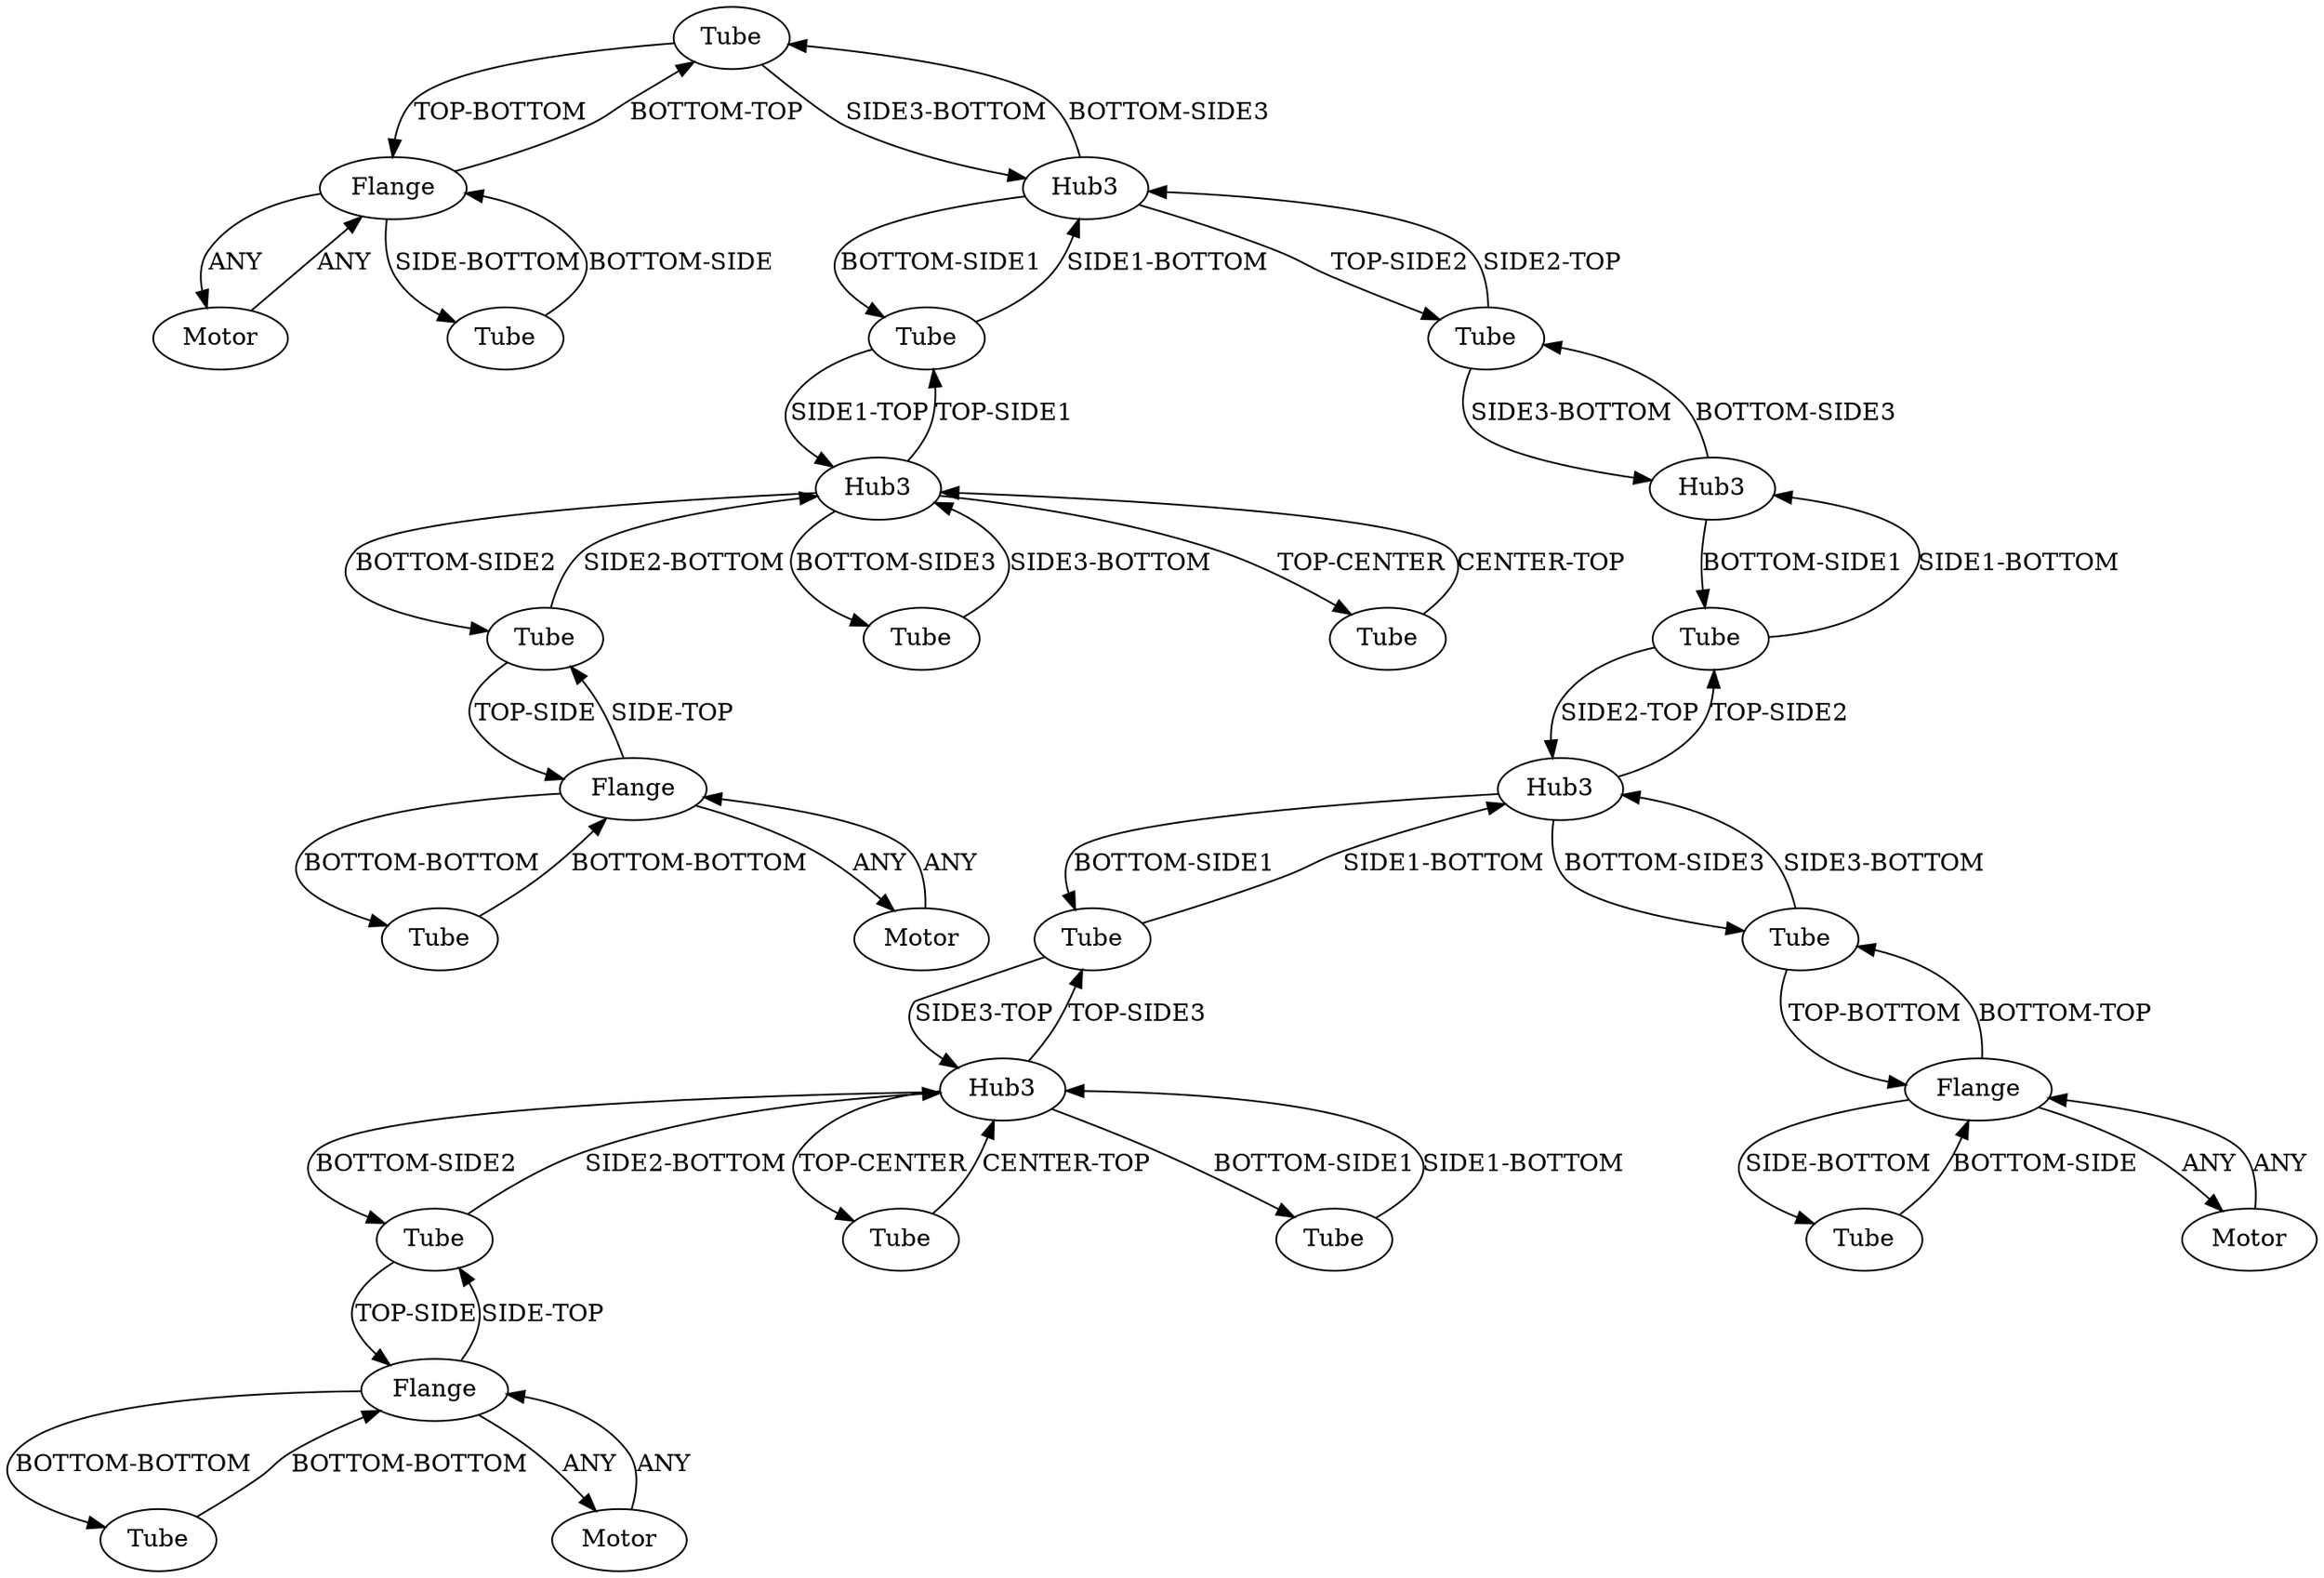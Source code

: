 /* Created by igraph 0.10.2 */
digraph {
  0 [
    instance=Tube_instance_1
    label=Tube
  ];
  1 [
    instance=Tube_instance_2
    label=Tube
  ];
  2 [
    instance=Tube_instance_3
    label=Tube
  ];
  3 [
    instance=Tube_instance_4
    label=Tube
  ];
  4 [
    instance=Flange_instance_1
    label=Flange
  ];
  5 [
    instance=Flange_instance_2
    label=Flange
  ];
  6 [
    instance=Tube_instance_5
    label=Tube
  ];
  7 [
    instance=Tube_instance_6
    label=Tube
  ];
  8 [
    instance=Hub3_instance_1
    label=Hub3
  ];
  9 [
    instance=Hub3_instance_2
    label=Hub3
  ];
  10 [
    instance=Flange_instance_3
    label=Flange
  ];
  11 [
    instance=Tube_instance_7
    label=Tube
  ];
  12 [
    instance=Motor_instance_1
    label=Motor
  ];
  13 [
    instance=Tube_instance_8
    label=Tube
  ];
  14 [
    instance=Tube_instance_9
    label=Tube
  ];
  15 [
    instance=Tube_instance_10
    label=Tube
  ];
  16 [
    instance=Hub3_instance_3
    label=Hub3
  ];
  17 [
    instance=Tube_instance_11
    label=Tube
  ];
  18 [
    instance=Tube_instance_12
    label=Tube
  ];
  19 [
    instance=Tube_instance_13
    label=Tube
  ];
  20 [
    instance=Motor_instance_2
    label=Motor
  ];
  21 [
    instance=Motor_instance_3
    label=Motor
  ];
  22 [
    instance=Tube_instance_14
    label=Tube
  ];
  23 [
    instance=Hub3_instance_4
    label=Hub3
  ];
  24 [
    instance=Hub3_instance_5
    label=Hub3
  ];
  25 [
    instance=Flange_instance_4
    label=Flange
  ];
  26 [
    instance=Tube_instance_15
    label=Tube
  ];
  27 [
    instance=Tube_instance_16
    label=Tube
  ];
  28 [
    instance=Motor_instance_4
    label=Motor
  ];

  0 -> 9 [
    label="SIDE3-BOTTOM"
  ];
  0 -> 4 [
    label="TOP-BOTTOM"
  ];
  1 -> 5 [
    label="BOTTOM-SIDE"
  ];
  2 -> 8 [
    label="SIDE3-TOP"
  ];
  2 -> 23 [
    label="SIDE1-BOTTOM"
  ];
  3 -> 9 [
    label="SIDE1-BOTTOM"
  ];
  3 -> 24 [
    label="SIDE1-TOP"
  ];
  4 -> 15 [
    label="SIDE-BOTTOM"
  ];
  4 -> 0 [
    label="BOTTOM-TOP"
  ];
  4 -> 12 [
    label=ANY
  ];
  5 -> 1 [
    label="SIDE-BOTTOM"
  ];
  5 -> 20 [
    label=ANY
  ];
  5 -> 26 [
    label="BOTTOM-TOP"
  ];
  6 -> 24 [
    label="SIDE2-BOTTOM"
  ];
  6 -> 10 [
    label="TOP-SIDE"
  ];
  7 -> 25 [
    label="BOTTOM-BOTTOM"
  ];
  8 -> 14 [
    label="TOP-CENTER"
  ];
  8 -> 22 [
    label="BOTTOM-SIDE1"
  ];
  8 -> 2 [
    label="TOP-SIDE3"
  ];
  8 -> 13 [
    label="BOTTOM-SIDE2"
  ];
  9 -> 3 [
    label="BOTTOM-SIDE1"
  ];
  9 -> 17 [
    label="TOP-SIDE2"
  ];
  9 -> 0 [
    label="BOTTOM-SIDE3"
  ];
  10 -> 6 [
    label="SIDE-TOP"
  ];
  10 -> 19 [
    label="BOTTOM-BOTTOM"
  ];
  10 -> 28 [
    label=ANY
  ];
  11 -> 16 [
    label="SIDE1-BOTTOM"
  ];
  11 -> 23 [
    label="SIDE2-TOP"
  ];
  12 -> 4 [
    label=ANY
  ];
  13 -> 8 [
    label="SIDE2-BOTTOM"
  ];
  13 -> 25 [
    label="TOP-SIDE"
  ];
  14 -> 8 [
    label="CENTER-TOP"
  ];
  15 -> 4 [
    label="BOTTOM-SIDE"
  ];
  16 -> 11 [
    label="BOTTOM-SIDE1"
  ];
  16 -> 17 [
    label="BOTTOM-SIDE3"
  ];
  17 -> 9 [
    label="SIDE2-TOP"
  ];
  17 -> 16 [
    label="SIDE3-BOTTOM"
  ];
  18 -> 24 [
    label="SIDE3-BOTTOM"
  ];
  19 -> 10 [
    label="BOTTOM-BOTTOM"
  ];
  20 -> 5 [
    label=ANY
  ];
  21 -> 25 [
    label=ANY
  ];
  22 -> 8 [
    label="SIDE1-BOTTOM"
  ];
  23 -> 26 [
    label="BOTTOM-SIDE3"
  ];
  23 -> 11 [
    label="TOP-SIDE2"
  ];
  23 -> 2 [
    label="BOTTOM-SIDE1"
  ];
  24 -> 3 [
    label="TOP-SIDE1"
  ];
  24 -> 27 [
    label="TOP-CENTER"
  ];
  24 -> 18 [
    label="BOTTOM-SIDE3"
  ];
  24 -> 6 [
    label="BOTTOM-SIDE2"
  ];
  25 -> 21 [
    label=ANY
  ];
  25 -> 13 [
    label="SIDE-TOP"
  ];
  25 -> 7 [
    label="BOTTOM-BOTTOM"
  ];
  26 -> 5 [
    label="TOP-BOTTOM"
  ];
  26 -> 23 [
    label="SIDE3-BOTTOM"
  ];
  27 -> 24 [
    label="CENTER-TOP"
  ];
  28 -> 10 [
    label=ANY
  ];
}
